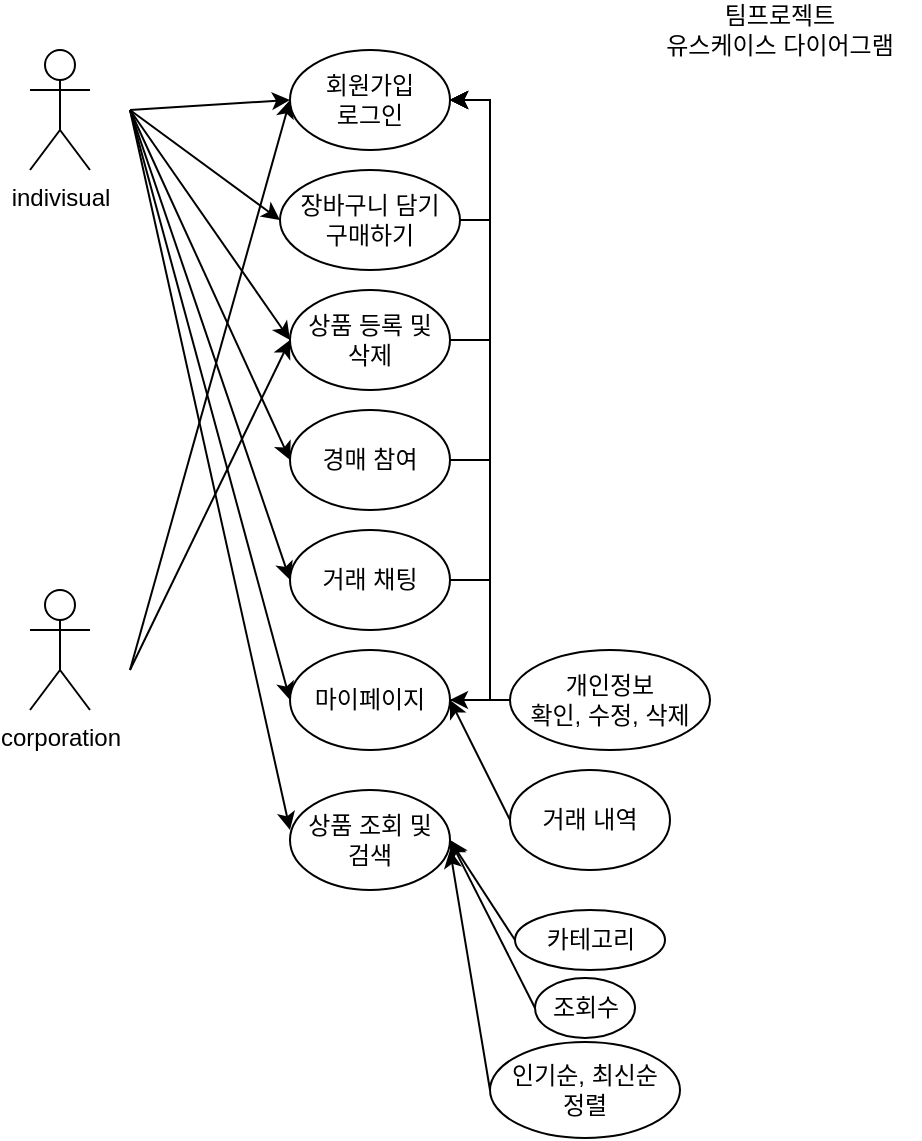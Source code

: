 <mxfile version="14.4.9" type="github"><diagram id="rq36WR2UYSb0KBV3I1Zd" name="Page-1"><mxGraphModel dx="524" dy="593" grid="1" gridSize="10" guides="1" tooltips="1" connect="1" arrows="1" fold="1" page="1" pageScale="1" pageWidth="827" pageHeight="1169" math="0" shadow="0"><root><mxCell id="0"/><mxCell id="1" parent="0"/><mxCell id="PAK6fcTUCtEP_JpfgAmv-1" value="indivisual" style="shape=umlActor;verticalLabelPosition=bottom;verticalAlign=top;html=1;outlineConnect=0;" parent="1" vertex="1"><mxGeometry x="20" y="50" width="30" height="60" as="geometry"/></mxCell><mxCell id="PAK6fcTUCtEP_JpfgAmv-2" value="corporation" style="shape=umlActor;verticalLabelPosition=bottom;verticalAlign=top;html=1;outlineConnect=0;" parent="1" vertex="1"><mxGeometry x="20" y="320" width="30" height="60" as="geometry"/></mxCell><mxCell id="PAK6fcTUCtEP_JpfgAmv-7" value="" style="endArrow=classic;html=1;entryX=0;entryY=0.5;entryDx=0;entryDy=0;" parent="1" target="PAK6fcTUCtEP_JpfgAmv-9" edge="1"><mxGeometry width="50" height="50" relative="1" as="geometry"><mxPoint x="70" y="80" as="sourcePoint"/><mxPoint x="140" y="120" as="targetPoint"/></mxGeometry></mxCell><mxCell id="PAK6fcTUCtEP_JpfgAmv-8" value="회원가입&lt;br&gt;로그인" style="ellipse;whiteSpace=wrap;html=1;" parent="1" vertex="1"><mxGeometry x="150" y="50" width="80" height="50" as="geometry"/></mxCell><mxCell id="PAK6fcTUCtEP_JpfgAmv-28" style="edgeStyle=orthogonalEdgeStyle;rounded=0;orthogonalLoop=1;jettySize=auto;html=1;exitX=1;exitY=0.5;exitDx=0;exitDy=0;entryX=1;entryY=0.5;entryDx=0;entryDy=0;" parent="1" source="PAK6fcTUCtEP_JpfgAmv-9" target="PAK6fcTUCtEP_JpfgAmv-8" edge="1"><mxGeometry relative="1" as="geometry"><Array as="points"><mxPoint x="250" y="135"/><mxPoint x="250" y="75"/></Array></mxGeometry></mxCell><mxCell id="PAK6fcTUCtEP_JpfgAmv-9" value="장바구니 담기&lt;br&gt;구매하기" style="ellipse;whiteSpace=wrap;html=1;" parent="1" vertex="1"><mxGeometry x="145" y="110" width="90" height="50" as="geometry"/></mxCell><mxCell id="PAK6fcTUCtEP_JpfgAmv-25" style="edgeStyle=orthogonalEdgeStyle;rounded=0;orthogonalLoop=1;jettySize=auto;html=1;exitX=1;exitY=0.5;exitDx=0;exitDy=0;entryX=1;entryY=0.5;entryDx=0;entryDy=0;" parent="1" source="PAK6fcTUCtEP_JpfgAmv-10" target="PAK6fcTUCtEP_JpfgAmv-8" edge="1"><mxGeometry relative="1" as="geometry"/></mxCell><mxCell id="PAK6fcTUCtEP_JpfgAmv-10" value="상품 등록 및&lt;br&gt;삭제" style="ellipse;whiteSpace=wrap;html=1;" parent="1" vertex="1"><mxGeometry x="150" y="170" width="80" height="50" as="geometry"/></mxCell><mxCell id="PAK6fcTUCtEP_JpfgAmv-11" value="" style="endArrow=classic;html=1;entryX=0;entryY=0.5;entryDx=0;entryDy=0;" parent="1" target="PAK6fcTUCtEP_JpfgAmv-10" edge="1"><mxGeometry width="50" height="50" relative="1" as="geometry"><mxPoint x="70" y="80" as="sourcePoint"/><mxPoint x="140" y="200" as="targetPoint"/></mxGeometry></mxCell><mxCell id="PAK6fcTUCtEP_JpfgAmv-12" value="" style="endArrow=classic;html=1;entryX=0;entryY=0.5;entryDx=0;entryDy=0;" parent="1" target="PAK6fcTUCtEP_JpfgAmv-13" edge="1"><mxGeometry width="50" height="50" relative="1" as="geometry"><mxPoint x="70" y="80" as="sourcePoint"/><mxPoint x="145" y="260" as="targetPoint"/></mxGeometry></mxCell><mxCell id="PAK6fcTUCtEP_JpfgAmv-26" style="edgeStyle=orthogonalEdgeStyle;rounded=0;orthogonalLoop=1;jettySize=auto;html=1;exitX=1;exitY=0.5;exitDx=0;exitDy=0;entryX=1;entryY=0.5;entryDx=0;entryDy=0;" parent="1" source="PAK6fcTUCtEP_JpfgAmv-13" target="PAK6fcTUCtEP_JpfgAmv-8" edge="1"><mxGeometry relative="1" as="geometry"/></mxCell><mxCell id="PAK6fcTUCtEP_JpfgAmv-13" value="경매 참여" style="ellipse;whiteSpace=wrap;html=1;" parent="1" vertex="1"><mxGeometry x="150" y="230" width="80" height="50" as="geometry"/></mxCell><mxCell id="PAK6fcTUCtEP_JpfgAmv-27" style="edgeStyle=orthogonalEdgeStyle;rounded=0;orthogonalLoop=1;jettySize=auto;html=1;exitX=1;exitY=0.5;exitDx=0;exitDy=0;entryX=1;entryY=0.5;entryDx=0;entryDy=0;" parent="1" source="PAK6fcTUCtEP_JpfgAmv-16" target="PAK6fcTUCtEP_JpfgAmv-8" edge="1"><mxGeometry relative="1" as="geometry"/></mxCell><mxCell id="PAK6fcTUCtEP_JpfgAmv-16" value="거래 채팅" style="ellipse;whiteSpace=wrap;html=1;" parent="1" vertex="1"><mxGeometry x="150" y="290" width="80" height="50" as="geometry"/></mxCell><mxCell id="PAK6fcTUCtEP_JpfgAmv-19" value="" style="endArrow=classic;html=1;entryX=0;entryY=0.5;entryDx=0;entryDy=0;" parent="1" target="PAK6fcTUCtEP_JpfgAmv-16" edge="1"><mxGeometry width="50" height="50" relative="1" as="geometry"><mxPoint x="70" y="80" as="sourcePoint"/><mxPoint x="240" y="250" as="targetPoint"/></mxGeometry></mxCell><mxCell id="PAK6fcTUCtEP_JpfgAmv-20" value="" style="endArrow=classic;html=1;entryX=0;entryY=0.5;entryDx=0;entryDy=0;" parent="1" target="PAK6fcTUCtEP_JpfgAmv-8" edge="1"><mxGeometry width="50" height="50" relative="1" as="geometry"><mxPoint x="70" y="80" as="sourcePoint"/><mxPoint x="240" y="250" as="targetPoint"/></mxGeometry></mxCell><mxCell id="PAK6fcTUCtEP_JpfgAmv-23" value="" style="endArrow=classic;html=1;entryX=0;entryY=0.5;entryDx=0;entryDy=0;" parent="1" target="PAK6fcTUCtEP_JpfgAmv-8" edge="1"><mxGeometry width="50" height="50" relative="1" as="geometry"><mxPoint x="70" y="360" as="sourcePoint"/><mxPoint x="120" y="310" as="targetPoint"/></mxGeometry></mxCell><mxCell id="PAK6fcTUCtEP_JpfgAmv-24" value="" style="endArrow=classic;html=1;entryX=0;entryY=0.5;entryDx=0;entryDy=0;" parent="1" target="PAK6fcTUCtEP_JpfgAmv-10" edge="1"><mxGeometry width="50" height="50" relative="1" as="geometry"><mxPoint x="70" y="360" as="sourcePoint"/><mxPoint x="120" y="310" as="targetPoint"/></mxGeometry></mxCell><mxCell id="PAK6fcTUCtEP_JpfgAmv-29" value="상품 조회 및&lt;br&gt;검색" style="ellipse;whiteSpace=wrap;html=1;" parent="1" vertex="1"><mxGeometry x="150" y="420" width="80" height="50" as="geometry"/></mxCell><mxCell id="PAK6fcTUCtEP_JpfgAmv-30" value="" style="endArrow=classic;html=1;entryX=0;entryY=0.5;entryDx=0;entryDy=0;" parent="1" edge="1" target="PAK6fcTUCtEP_JpfgAmv-31"><mxGeometry width="50" height="50" relative="1" as="geometry"><mxPoint x="70" y="80" as="sourcePoint"/><mxPoint x="150" y="390" as="targetPoint"/></mxGeometry></mxCell><mxCell id="xRfST6Wbv6IbbJV1PTx2-4" style="edgeStyle=orthogonalEdgeStyle;rounded=0;orthogonalLoop=1;jettySize=auto;html=1;exitX=1;exitY=0.5;exitDx=0;exitDy=0;entryX=1;entryY=0.5;entryDx=0;entryDy=0;" edge="1" parent="1" source="PAK6fcTUCtEP_JpfgAmv-31" target="PAK6fcTUCtEP_JpfgAmv-8"><mxGeometry relative="1" as="geometry"/></mxCell><mxCell id="PAK6fcTUCtEP_JpfgAmv-31" value="마이페이지" style="ellipse;whiteSpace=wrap;html=1;" parent="1" vertex="1"><mxGeometry x="150" y="350" width="80" height="50" as="geometry"/></mxCell><mxCell id="PAK6fcTUCtEP_JpfgAmv-32" value="" style="endArrow=classic;html=1;entryX=0;entryY=0.5;entryDx=0;entryDy=0;" parent="1" edge="1"><mxGeometry width="50" height="50" relative="1" as="geometry"><mxPoint x="70" y="80" as="sourcePoint"/><mxPoint x="150" y="440" as="targetPoint"/></mxGeometry></mxCell><mxCell id="PAK6fcTUCtEP_JpfgAmv-33" value="조회수" style="ellipse;whiteSpace=wrap;html=1;" parent="1" vertex="1"><mxGeometry x="272.5" y="514" width="50" height="30" as="geometry"/></mxCell><mxCell id="PAK6fcTUCtEP_JpfgAmv-34" value="거래 내역" style="ellipse;whiteSpace=wrap;html=1;" parent="1" vertex="1"><mxGeometry x="260" y="410" width="80" height="50" as="geometry"/></mxCell><mxCell id="PAK6fcTUCtEP_JpfgAmv-37" style="edgeStyle=orthogonalEdgeStyle;rounded=0;orthogonalLoop=1;jettySize=auto;html=1;exitX=0;exitY=0.5;exitDx=0;exitDy=0;entryX=1;entryY=0.5;entryDx=0;entryDy=0;" parent="1" source="PAK6fcTUCtEP_JpfgAmv-35" target="PAK6fcTUCtEP_JpfgAmv-31" edge="1"><mxGeometry relative="1" as="geometry"/></mxCell><mxCell id="PAK6fcTUCtEP_JpfgAmv-35" value="개인정보&lt;br&gt;확인, 수정, 삭제" style="ellipse;whiteSpace=wrap;html=1;" parent="1" vertex="1"><mxGeometry x="260" y="350" width="100" height="50" as="geometry"/></mxCell><mxCell id="PAK6fcTUCtEP_JpfgAmv-39" value="" style="endArrow=classic;html=1;exitX=0;exitY=0.5;exitDx=0;exitDy=0;entryX=1;entryY=0.5;entryDx=0;entryDy=0;" parent="1" source="PAK6fcTUCtEP_JpfgAmv-34" target="PAK6fcTUCtEP_JpfgAmv-31" edge="1"><mxGeometry width="50" height="50" relative="1" as="geometry"><mxPoint x="190" y="230" as="sourcePoint"/><mxPoint x="240" y="180" as="targetPoint"/></mxGeometry></mxCell><mxCell id="PAK6fcTUCtEP_JpfgAmv-40" value="인기순, 최신순&lt;br&gt;정렬" style="ellipse;whiteSpace=wrap;html=1;" parent="1" vertex="1"><mxGeometry x="250" y="546" width="95" height="48" as="geometry"/></mxCell><mxCell id="PAK6fcTUCtEP_JpfgAmv-43" value="" style="endArrow=classic;html=1;exitX=0;exitY=0.5;exitDx=0;exitDy=0;entryX=1;entryY=0.5;entryDx=0;entryDy=0;" parent="1" source="PAK6fcTUCtEP_JpfgAmv-33" edge="1" target="PAK6fcTUCtEP_JpfgAmv-29"><mxGeometry width="50" height="50" relative="1" as="geometry"><mxPoint x="260" y="564" as="sourcePoint"/><mxPoint x="230" y="504" as="targetPoint"/></mxGeometry></mxCell><mxCell id="PAK6fcTUCtEP_JpfgAmv-44" value="" style="endArrow=classic;html=1;exitX=0;exitY=0.5;exitDx=0;exitDy=0;" parent="1" edge="1" source="PAK6fcTUCtEP_JpfgAmv-40"><mxGeometry width="50" height="50" relative="1" as="geometry"><mxPoint x="252.5" y="506" as="sourcePoint"/><mxPoint x="230" y="450" as="targetPoint"/></mxGeometry></mxCell><mxCell id="PAK6fcTUCtEP_JpfgAmv-46" value="카테고리" style="ellipse;whiteSpace=wrap;html=1;" parent="1" vertex="1"><mxGeometry x="262.5" y="480" width="75" height="30" as="geometry"/></mxCell><mxCell id="PAK6fcTUCtEP_JpfgAmv-47" value="" style="endArrow=classic;html=1;exitX=0;exitY=0.5;exitDx=0;exitDy=0;entryX=1;entryY=0.5;entryDx=0;entryDy=0;" parent="1" source="PAK6fcTUCtEP_JpfgAmv-46" edge="1" target="PAK6fcTUCtEP_JpfgAmv-29"><mxGeometry width="50" height="50" relative="1" as="geometry"><mxPoint x="285" y="479" as="sourcePoint"/><mxPoint x="230" y="504" as="targetPoint"/></mxGeometry></mxCell><mxCell id="PAK6fcTUCtEP_JpfgAmv-53" value="팀프로젝트&lt;br&gt;유스케이스 다이어그램" style="text;html=1;strokeColor=none;fillColor=none;align=center;verticalAlign=middle;whiteSpace=wrap;rounded=0;" parent="1" vertex="1"><mxGeometry x="325" y="30" width="140" height="20" as="geometry"/></mxCell></root></mxGraphModel></diagram></mxfile>